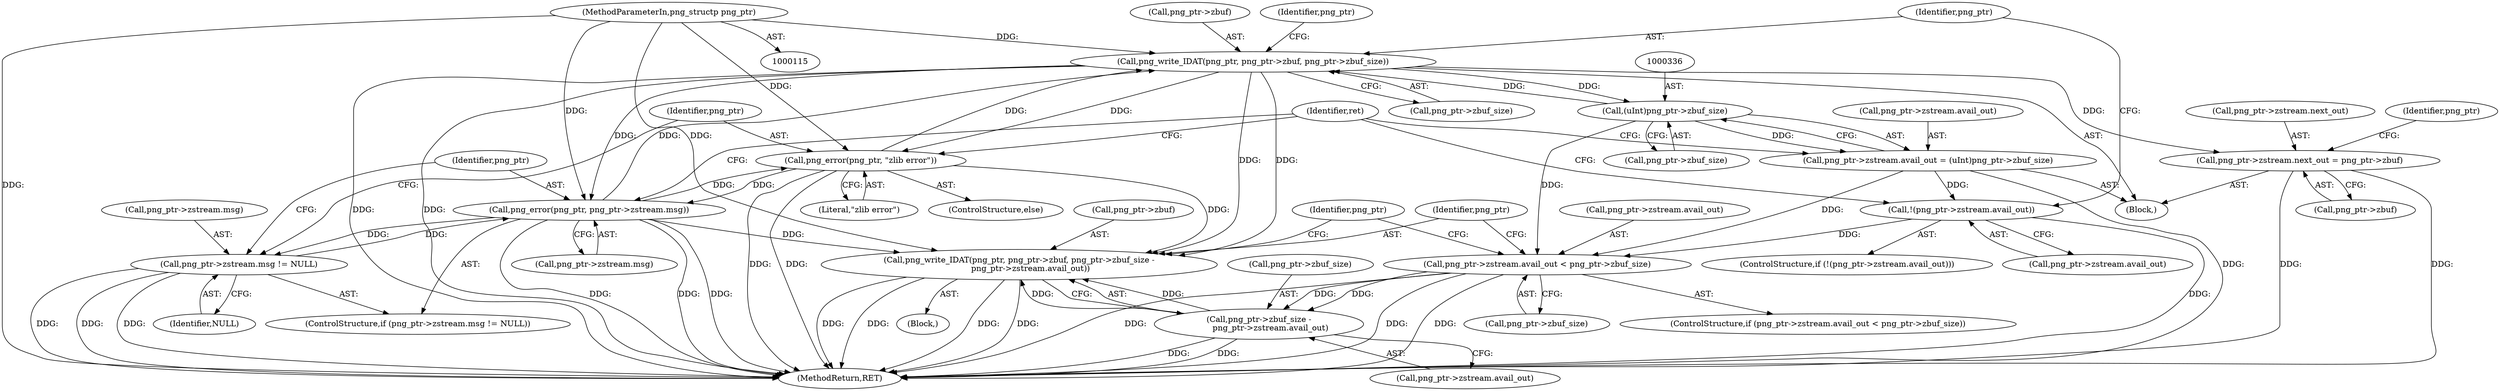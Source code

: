 digraph "0_Chrome_7f3d85b096f66870a15b37c2f40b219b2e292693_33@API" {
"1000312" [label="(Call,png_write_IDAT(png_ptr, png_ptr->zbuf, png_ptr->zbuf_size))"];
"1000362" [label="(Call,png_error(png_ptr, \"zlib error\"))"];
"1000312" [label="(Call,png_write_IDAT(png_ptr, png_ptr->zbuf, png_ptr->zbuf_size))"];
"1000354" [label="(Call,png_error(png_ptr, png_ptr->zstream.msg))"];
"1000116" [label="(MethodParameterIn,png_structp png_ptr)"];
"1000347" [label="(Call,png_ptr->zstream.msg != NULL)"];
"1000335" [label="(Call,(uInt)png_ptr->zbuf_size)"];
"1000320" [label="(Call,png_ptr->zstream.next_out = png_ptr->zbuf)"];
"1000379" [label="(Call,png_write_IDAT(png_ptr, png_ptr->zbuf, png_ptr->zbuf_size -\n         png_ptr->zstream.avail_out))"];
"1000329" [label="(Call,png_ptr->zstream.avail_out = (uInt)png_ptr->zbuf_size)"];
"1000305" [label="(Call,!(png_ptr->zstream.avail_out))"];
"1000369" [label="(Call,png_ptr->zstream.avail_out < png_ptr->zbuf_size)"];
"1000384" [label="(Call,png_ptr->zbuf_size -\n         png_ptr->zstream.avail_out)"];
"1000354" [label="(Call,png_error(png_ptr, png_ptr->zstream.msg))"];
"1000370" [label="(Call,png_ptr->zstream.avail_out)"];
"1000116" [label="(MethodParameterIn,png_structp png_ptr)"];
"1000311" [label="(Block,)"];
"1000326" [label="(Call,png_ptr->zbuf)"];
"1000384" [label="(Call,png_ptr->zbuf_size -\n         png_ptr->zstream.avail_out)"];
"1000378" [label="(Block,)"];
"1000320" [label="(Call,png_ptr->zstream.next_out = png_ptr->zbuf)"];
"1000317" [label="(Call,png_ptr->zbuf_size)"];
"1000314" [label="(Call,png_ptr->zbuf)"];
"1000330" [label="(Call,png_ptr->zstream.avail_out)"];
"1000364" [label="(Literal,\"zlib error\")"];
"1000348" [label="(Call,png_ptr->zstream.msg)"];
"1000329" [label="(Call,png_ptr->zstream.avail_out = (uInt)png_ptr->zbuf_size)"];
"1000304" [label="(ControlStructure,if (!(png_ptr->zstream.avail_out)))"];
"1000396" [label="(Identifier,png_ptr)"];
"1000312" [label="(Call,png_write_IDAT(png_ptr, png_ptr->zbuf, png_ptr->zbuf_size))"];
"1000363" [label="(Identifier,png_ptr)"];
"1000323" [label="(Identifier,png_ptr)"];
"1000366" [label="(Identifier,ret)"];
"1000305" [label="(Call,!(png_ptr->zstream.avail_out))"];
"1000381" [label="(Call,png_ptr->zbuf)"];
"1000385" [label="(Call,png_ptr->zbuf_size)"];
"1000346" [label="(ControlStructure,if (png_ptr->zstream.msg != NULL))"];
"1000369" [label="(Call,png_ptr->zstream.avail_out < png_ptr->zbuf_size)"];
"1000375" [label="(Call,png_ptr->zbuf_size)"];
"1000313" [label="(Identifier,png_ptr)"];
"1000335" [label="(Call,(uInt)png_ptr->zbuf_size)"];
"1000347" [label="(Call,png_ptr->zstream.msg != NULL)"];
"1000355" [label="(Identifier,png_ptr)"];
"1000337" [label="(Call,png_ptr->zbuf_size)"];
"1000379" [label="(Call,png_write_IDAT(png_ptr, png_ptr->zbuf, png_ptr->zbuf_size -\n         png_ptr->zstream.avail_out))"];
"1000356" [label="(Call,png_ptr->zstream.msg)"];
"1000321" [label="(Call,png_ptr->zstream.next_out)"];
"1000353" [label="(Identifier,NULL)"];
"1000332" [label="(Identifier,png_ptr)"];
"1000380" [label="(Identifier,png_ptr)"];
"1000306" [label="(Call,png_ptr->zstream.avail_out)"];
"1000361" [label="(ControlStructure,else)"];
"1000362" [label="(Call,png_error(png_ptr, \"zlib error\"))"];
"1000368" [label="(ControlStructure,if (png_ptr->zstream.avail_out < png_ptr->zbuf_size))"];
"1000388" [label="(Call,png_ptr->zstream.avail_out)"];
"1000405" [label="(MethodReturn,RET)"];
"1000312" -> "1000311"  [label="AST: "];
"1000312" -> "1000317"  [label="CFG: "];
"1000313" -> "1000312"  [label="AST: "];
"1000314" -> "1000312"  [label="AST: "];
"1000317" -> "1000312"  [label="AST: "];
"1000323" -> "1000312"  [label="CFG: "];
"1000312" -> "1000405"  [label="DDG: "];
"1000312" -> "1000405"  [label="DDG: "];
"1000362" -> "1000312"  [label="DDG: "];
"1000354" -> "1000312"  [label="DDG: "];
"1000116" -> "1000312"  [label="DDG: "];
"1000335" -> "1000312"  [label="DDG: "];
"1000312" -> "1000320"  [label="DDG: "];
"1000312" -> "1000335"  [label="DDG: "];
"1000312" -> "1000354"  [label="DDG: "];
"1000312" -> "1000362"  [label="DDG: "];
"1000312" -> "1000379"  [label="DDG: "];
"1000312" -> "1000379"  [label="DDG: "];
"1000362" -> "1000361"  [label="AST: "];
"1000362" -> "1000364"  [label="CFG: "];
"1000363" -> "1000362"  [label="AST: "];
"1000364" -> "1000362"  [label="AST: "];
"1000366" -> "1000362"  [label="CFG: "];
"1000362" -> "1000405"  [label="DDG: "];
"1000362" -> "1000405"  [label="DDG: "];
"1000362" -> "1000354"  [label="DDG: "];
"1000354" -> "1000362"  [label="DDG: "];
"1000116" -> "1000362"  [label="DDG: "];
"1000362" -> "1000379"  [label="DDG: "];
"1000354" -> "1000346"  [label="AST: "];
"1000354" -> "1000356"  [label="CFG: "];
"1000355" -> "1000354"  [label="AST: "];
"1000356" -> "1000354"  [label="AST: "];
"1000366" -> "1000354"  [label="CFG: "];
"1000354" -> "1000405"  [label="DDG: "];
"1000354" -> "1000405"  [label="DDG: "];
"1000354" -> "1000405"  [label="DDG: "];
"1000354" -> "1000347"  [label="DDG: "];
"1000116" -> "1000354"  [label="DDG: "];
"1000347" -> "1000354"  [label="DDG: "];
"1000354" -> "1000379"  [label="DDG: "];
"1000116" -> "1000115"  [label="AST: "];
"1000116" -> "1000405"  [label="DDG: "];
"1000116" -> "1000379"  [label="DDG: "];
"1000347" -> "1000346"  [label="AST: "];
"1000347" -> "1000353"  [label="CFG: "];
"1000348" -> "1000347"  [label="AST: "];
"1000353" -> "1000347"  [label="AST: "];
"1000355" -> "1000347"  [label="CFG: "];
"1000363" -> "1000347"  [label="CFG: "];
"1000347" -> "1000405"  [label="DDG: "];
"1000347" -> "1000405"  [label="DDG: "];
"1000347" -> "1000405"  [label="DDG: "];
"1000335" -> "1000329"  [label="AST: "];
"1000335" -> "1000337"  [label="CFG: "];
"1000336" -> "1000335"  [label="AST: "];
"1000337" -> "1000335"  [label="AST: "];
"1000329" -> "1000335"  [label="CFG: "];
"1000335" -> "1000329"  [label="DDG: "];
"1000335" -> "1000369"  [label="DDG: "];
"1000320" -> "1000311"  [label="AST: "];
"1000320" -> "1000326"  [label="CFG: "];
"1000321" -> "1000320"  [label="AST: "];
"1000326" -> "1000320"  [label="AST: "];
"1000332" -> "1000320"  [label="CFG: "];
"1000320" -> "1000405"  [label="DDG: "];
"1000320" -> "1000405"  [label="DDG: "];
"1000379" -> "1000378"  [label="AST: "];
"1000379" -> "1000384"  [label="CFG: "];
"1000380" -> "1000379"  [label="AST: "];
"1000381" -> "1000379"  [label="AST: "];
"1000384" -> "1000379"  [label="AST: "];
"1000396" -> "1000379"  [label="CFG: "];
"1000379" -> "1000405"  [label="DDG: "];
"1000379" -> "1000405"  [label="DDG: "];
"1000379" -> "1000405"  [label="DDG: "];
"1000379" -> "1000405"  [label="DDG: "];
"1000384" -> "1000379"  [label="DDG: "];
"1000384" -> "1000379"  [label="DDG: "];
"1000329" -> "1000311"  [label="AST: "];
"1000330" -> "1000329"  [label="AST: "];
"1000366" -> "1000329"  [label="CFG: "];
"1000329" -> "1000405"  [label="DDG: "];
"1000329" -> "1000305"  [label="DDG: "];
"1000329" -> "1000369"  [label="DDG: "];
"1000305" -> "1000304"  [label="AST: "];
"1000305" -> "1000306"  [label="CFG: "];
"1000306" -> "1000305"  [label="AST: "];
"1000366" -> "1000305"  [label="CFG: "];
"1000313" -> "1000305"  [label="CFG: "];
"1000305" -> "1000405"  [label="DDG: "];
"1000305" -> "1000369"  [label="DDG: "];
"1000369" -> "1000368"  [label="AST: "];
"1000369" -> "1000375"  [label="CFG: "];
"1000370" -> "1000369"  [label="AST: "];
"1000375" -> "1000369"  [label="AST: "];
"1000380" -> "1000369"  [label="CFG: "];
"1000396" -> "1000369"  [label="CFG: "];
"1000369" -> "1000405"  [label="DDG: "];
"1000369" -> "1000405"  [label="DDG: "];
"1000369" -> "1000405"  [label="DDG: "];
"1000369" -> "1000384"  [label="DDG: "];
"1000369" -> "1000384"  [label="DDG: "];
"1000384" -> "1000388"  [label="CFG: "];
"1000385" -> "1000384"  [label="AST: "];
"1000388" -> "1000384"  [label="AST: "];
"1000384" -> "1000405"  [label="DDG: "];
"1000384" -> "1000405"  [label="DDG: "];
}

